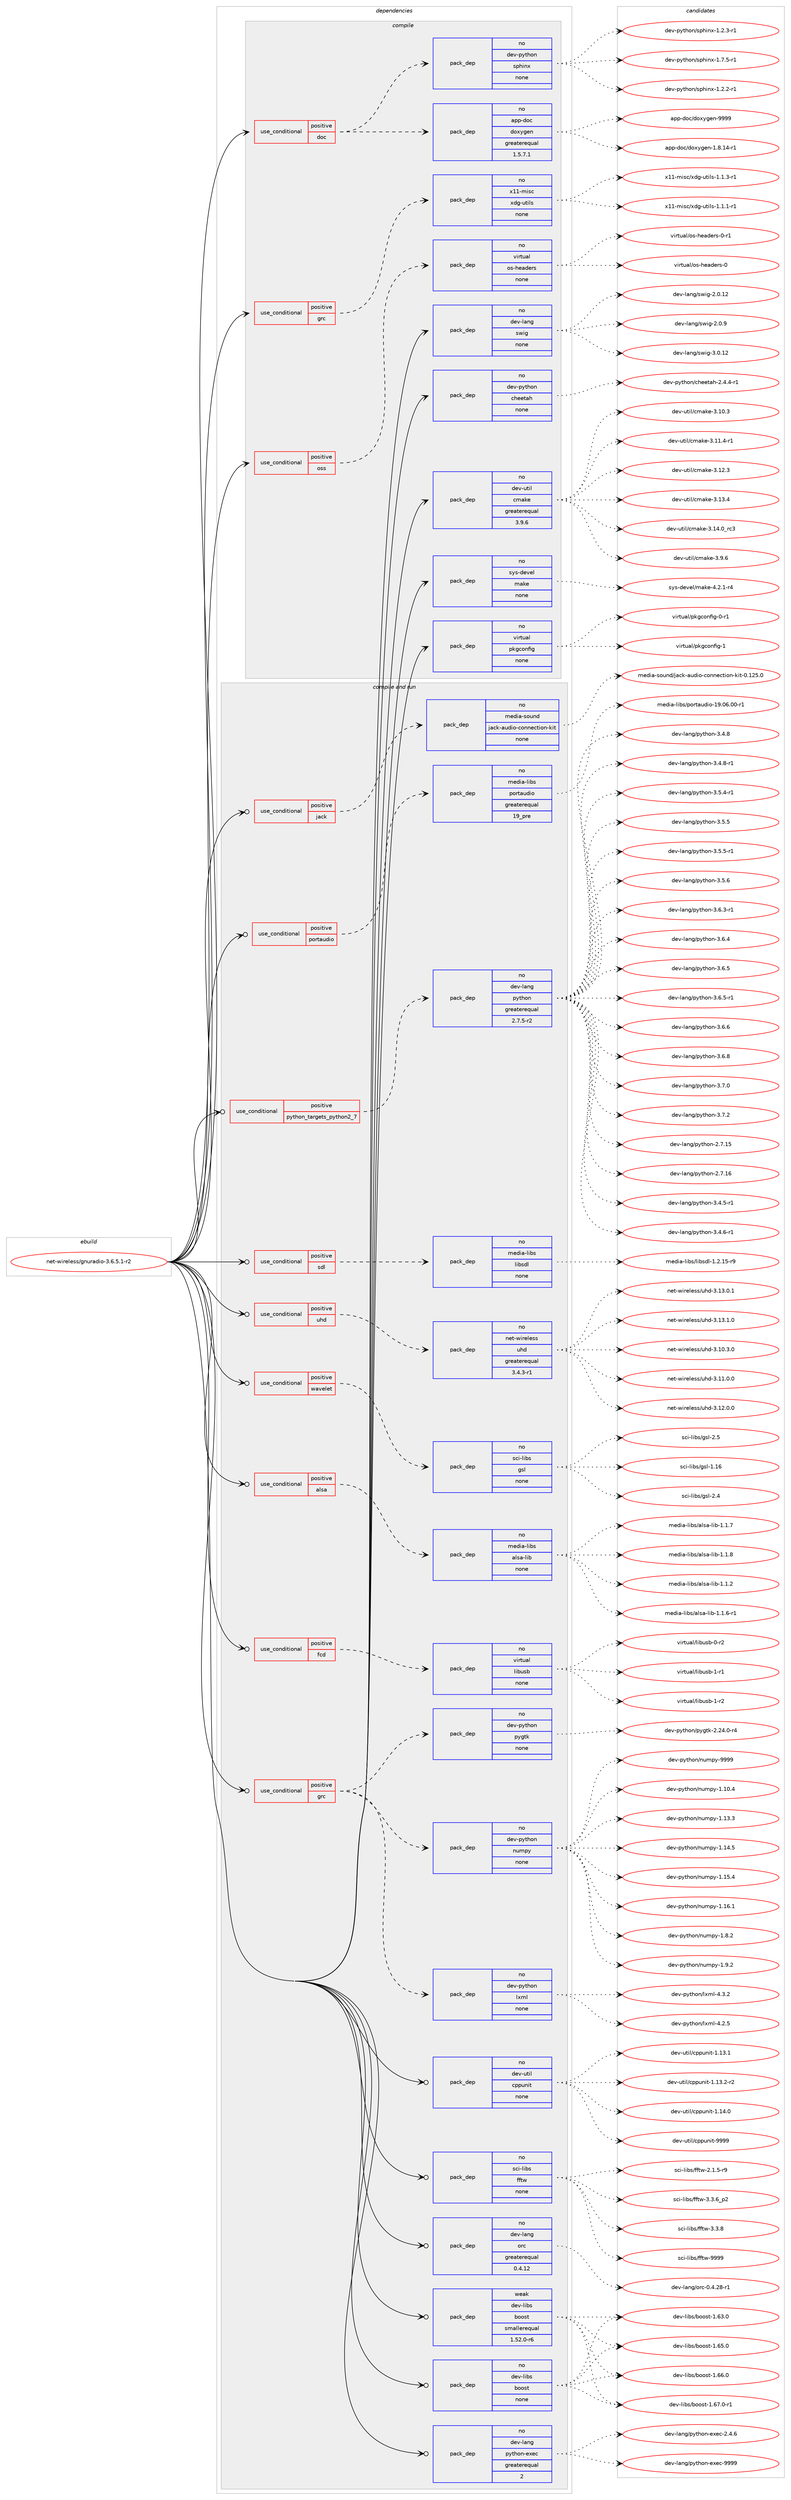 digraph prolog {

# *************
# Graph options
# *************

newrank=true;
concentrate=true;
compound=true;
graph [rankdir=LR,fontname=Helvetica,fontsize=10,ranksep=1.5];#, ranksep=2.5, nodesep=0.2];
edge  [arrowhead=vee];
node  [fontname=Helvetica,fontsize=10];

# **********
# The ebuild
# **********

subgraph cluster_leftcol {
color=gray;
rank=same;
label=<<i>ebuild</i>>;
id [label="net-wireless/gnuradio-3.6.5.1-r2", color=red, width=4, href="../net-wireless/gnuradio-3.6.5.1-r2.svg"];
}

# ****************
# The dependencies
# ****************

subgraph cluster_midcol {
color=gray;
label=<<i>dependencies</i>>;
subgraph cluster_compile {
fillcolor="#eeeeee";
style=filled;
label=<<i>compile</i>>;
subgraph cond451196 {
dependency1680048 [label=<<TABLE BORDER="0" CELLBORDER="1" CELLSPACING="0" CELLPADDING="4"><TR><TD ROWSPAN="3" CELLPADDING="10">use_conditional</TD></TR><TR><TD>positive</TD></TR><TR><TD>doc</TD></TR></TABLE>>, shape=none, color=red];
subgraph pack1201348 {
dependency1680049 [label=<<TABLE BORDER="0" CELLBORDER="1" CELLSPACING="0" CELLPADDING="4" WIDTH="220"><TR><TD ROWSPAN="6" CELLPADDING="30">pack_dep</TD></TR><TR><TD WIDTH="110">no</TD></TR><TR><TD>app-doc</TD></TR><TR><TD>doxygen</TD></TR><TR><TD>greaterequal</TD></TR><TR><TD>1.5.7.1</TD></TR></TABLE>>, shape=none, color=blue];
}
dependency1680048:e -> dependency1680049:w [weight=20,style="dashed",arrowhead="vee"];
subgraph pack1201349 {
dependency1680050 [label=<<TABLE BORDER="0" CELLBORDER="1" CELLSPACING="0" CELLPADDING="4" WIDTH="220"><TR><TD ROWSPAN="6" CELLPADDING="30">pack_dep</TD></TR><TR><TD WIDTH="110">no</TD></TR><TR><TD>dev-python</TD></TR><TR><TD>sphinx</TD></TR><TR><TD>none</TD></TR><TR><TD></TD></TR></TABLE>>, shape=none, color=blue];
}
dependency1680048:e -> dependency1680050:w [weight=20,style="dashed",arrowhead="vee"];
}
id:e -> dependency1680048:w [weight=20,style="solid",arrowhead="vee"];
subgraph cond451197 {
dependency1680051 [label=<<TABLE BORDER="0" CELLBORDER="1" CELLSPACING="0" CELLPADDING="4"><TR><TD ROWSPAN="3" CELLPADDING="10">use_conditional</TD></TR><TR><TD>positive</TD></TR><TR><TD>grc</TD></TR></TABLE>>, shape=none, color=red];
subgraph pack1201350 {
dependency1680052 [label=<<TABLE BORDER="0" CELLBORDER="1" CELLSPACING="0" CELLPADDING="4" WIDTH="220"><TR><TD ROWSPAN="6" CELLPADDING="30">pack_dep</TD></TR><TR><TD WIDTH="110">no</TD></TR><TR><TD>x11-misc</TD></TR><TR><TD>xdg-utils</TD></TR><TR><TD>none</TD></TR><TR><TD></TD></TR></TABLE>>, shape=none, color=blue];
}
dependency1680051:e -> dependency1680052:w [weight=20,style="dashed",arrowhead="vee"];
}
id:e -> dependency1680051:w [weight=20,style="solid",arrowhead="vee"];
subgraph cond451198 {
dependency1680053 [label=<<TABLE BORDER="0" CELLBORDER="1" CELLSPACING="0" CELLPADDING="4"><TR><TD ROWSPAN="3" CELLPADDING="10">use_conditional</TD></TR><TR><TD>positive</TD></TR><TR><TD>oss</TD></TR></TABLE>>, shape=none, color=red];
subgraph pack1201351 {
dependency1680054 [label=<<TABLE BORDER="0" CELLBORDER="1" CELLSPACING="0" CELLPADDING="4" WIDTH="220"><TR><TD ROWSPAN="6" CELLPADDING="30">pack_dep</TD></TR><TR><TD WIDTH="110">no</TD></TR><TR><TD>virtual</TD></TR><TR><TD>os-headers</TD></TR><TR><TD>none</TD></TR><TR><TD></TD></TR></TABLE>>, shape=none, color=blue];
}
dependency1680053:e -> dependency1680054:w [weight=20,style="dashed",arrowhead="vee"];
}
id:e -> dependency1680053:w [weight=20,style="solid",arrowhead="vee"];
subgraph pack1201352 {
dependency1680055 [label=<<TABLE BORDER="0" CELLBORDER="1" CELLSPACING="0" CELLPADDING="4" WIDTH="220"><TR><TD ROWSPAN="6" CELLPADDING="30">pack_dep</TD></TR><TR><TD WIDTH="110">no</TD></TR><TR><TD>dev-lang</TD></TR><TR><TD>swig</TD></TR><TR><TD>none</TD></TR><TR><TD></TD></TR></TABLE>>, shape=none, color=blue];
}
id:e -> dependency1680055:w [weight=20,style="solid",arrowhead="vee"];
subgraph pack1201353 {
dependency1680056 [label=<<TABLE BORDER="0" CELLBORDER="1" CELLSPACING="0" CELLPADDING="4" WIDTH="220"><TR><TD ROWSPAN="6" CELLPADDING="30">pack_dep</TD></TR><TR><TD WIDTH="110">no</TD></TR><TR><TD>dev-python</TD></TR><TR><TD>cheetah</TD></TR><TR><TD>none</TD></TR><TR><TD></TD></TR></TABLE>>, shape=none, color=blue];
}
id:e -> dependency1680056:w [weight=20,style="solid",arrowhead="vee"];
subgraph pack1201354 {
dependency1680057 [label=<<TABLE BORDER="0" CELLBORDER="1" CELLSPACING="0" CELLPADDING="4" WIDTH="220"><TR><TD ROWSPAN="6" CELLPADDING="30">pack_dep</TD></TR><TR><TD WIDTH="110">no</TD></TR><TR><TD>dev-util</TD></TR><TR><TD>cmake</TD></TR><TR><TD>greaterequal</TD></TR><TR><TD>3.9.6</TD></TR></TABLE>>, shape=none, color=blue];
}
id:e -> dependency1680057:w [weight=20,style="solid",arrowhead="vee"];
subgraph pack1201355 {
dependency1680058 [label=<<TABLE BORDER="0" CELLBORDER="1" CELLSPACING="0" CELLPADDING="4" WIDTH="220"><TR><TD ROWSPAN="6" CELLPADDING="30">pack_dep</TD></TR><TR><TD WIDTH="110">no</TD></TR><TR><TD>sys-devel</TD></TR><TR><TD>make</TD></TR><TR><TD>none</TD></TR><TR><TD></TD></TR></TABLE>>, shape=none, color=blue];
}
id:e -> dependency1680058:w [weight=20,style="solid",arrowhead="vee"];
subgraph pack1201356 {
dependency1680059 [label=<<TABLE BORDER="0" CELLBORDER="1" CELLSPACING="0" CELLPADDING="4" WIDTH="220"><TR><TD ROWSPAN="6" CELLPADDING="30">pack_dep</TD></TR><TR><TD WIDTH="110">no</TD></TR><TR><TD>virtual</TD></TR><TR><TD>pkgconfig</TD></TR><TR><TD>none</TD></TR><TR><TD></TD></TR></TABLE>>, shape=none, color=blue];
}
id:e -> dependency1680059:w [weight=20,style="solid",arrowhead="vee"];
}
subgraph cluster_compileandrun {
fillcolor="#eeeeee";
style=filled;
label=<<i>compile and run</i>>;
subgraph cond451199 {
dependency1680060 [label=<<TABLE BORDER="0" CELLBORDER="1" CELLSPACING="0" CELLPADDING="4"><TR><TD ROWSPAN="3" CELLPADDING="10">use_conditional</TD></TR><TR><TD>positive</TD></TR><TR><TD>alsa</TD></TR></TABLE>>, shape=none, color=red];
subgraph pack1201357 {
dependency1680061 [label=<<TABLE BORDER="0" CELLBORDER="1" CELLSPACING="0" CELLPADDING="4" WIDTH="220"><TR><TD ROWSPAN="6" CELLPADDING="30">pack_dep</TD></TR><TR><TD WIDTH="110">no</TD></TR><TR><TD>media-libs</TD></TR><TR><TD>alsa-lib</TD></TR><TR><TD>none</TD></TR><TR><TD></TD></TR></TABLE>>, shape=none, color=blue];
}
dependency1680060:e -> dependency1680061:w [weight=20,style="dashed",arrowhead="vee"];
}
id:e -> dependency1680060:w [weight=20,style="solid",arrowhead="odotvee"];
subgraph cond451200 {
dependency1680062 [label=<<TABLE BORDER="0" CELLBORDER="1" CELLSPACING="0" CELLPADDING="4"><TR><TD ROWSPAN="3" CELLPADDING="10">use_conditional</TD></TR><TR><TD>positive</TD></TR><TR><TD>fcd</TD></TR></TABLE>>, shape=none, color=red];
subgraph pack1201358 {
dependency1680063 [label=<<TABLE BORDER="0" CELLBORDER="1" CELLSPACING="0" CELLPADDING="4" WIDTH="220"><TR><TD ROWSPAN="6" CELLPADDING="30">pack_dep</TD></TR><TR><TD WIDTH="110">no</TD></TR><TR><TD>virtual</TD></TR><TR><TD>libusb</TD></TR><TR><TD>none</TD></TR><TR><TD></TD></TR></TABLE>>, shape=none, color=blue];
}
dependency1680062:e -> dependency1680063:w [weight=20,style="dashed",arrowhead="vee"];
}
id:e -> dependency1680062:w [weight=20,style="solid",arrowhead="odotvee"];
subgraph cond451201 {
dependency1680064 [label=<<TABLE BORDER="0" CELLBORDER="1" CELLSPACING="0" CELLPADDING="4"><TR><TD ROWSPAN="3" CELLPADDING="10">use_conditional</TD></TR><TR><TD>positive</TD></TR><TR><TD>grc</TD></TR></TABLE>>, shape=none, color=red];
subgraph pack1201359 {
dependency1680065 [label=<<TABLE BORDER="0" CELLBORDER="1" CELLSPACING="0" CELLPADDING="4" WIDTH="220"><TR><TD ROWSPAN="6" CELLPADDING="30">pack_dep</TD></TR><TR><TD WIDTH="110">no</TD></TR><TR><TD>dev-python</TD></TR><TR><TD>lxml</TD></TR><TR><TD>none</TD></TR><TR><TD></TD></TR></TABLE>>, shape=none, color=blue];
}
dependency1680064:e -> dependency1680065:w [weight=20,style="dashed",arrowhead="vee"];
subgraph pack1201360 {
dependency1680066 [label=<<TABLE BORDER="0" CELLBORDER="1" CELLSPACING="0" CELLPADDING="4" WIDTH="220"><TR><TD ROWSPAN="6" CELLPADDING="30">pack_dep</TD></TR><TR><TD WIDTH="110">no</TD></TR><TR><TD>dev-python</TD></TR><TR><TD>numpy</TD></TR><TR><TD>none</TD></TR><TR><TD></TD></TR></TABLE>>, shape=none, color=blue];
}
dependency1680064:e -> dependency1680066:w [weight=20,style="dashed",arrowhead="vee"];
subgraph pack1201361 {
dependency1680067 [label=<<TABLE BORDER="0" CELLBORDER="1" CELLSPACING="0" CELLPADDING="4" WIDTH="220"><TR><TD ROWSPAN="6" CELLPADDING="30">pack_dep</TD></TR><TR><TD WIDTH="110">no</TD></TR><TR><TD>dev-python</TD></TR><TR><TD>pygtk</TD></TR><TR><TD>none</TD></TR><TR><TD></TD></TR></TABLE>>, shape=none, color=blue];
}
dependency1680064:e -> dependency1680067:w [weight=20,style="dashed",arrowhead="vee"];
}
id:e -> dependency1680064:w [weight=20,style="solid",arrowhead="odotvee"];
subgraph cond451202 {
dependency1680068 [label=<<TABLE BORDER="0" CELLBORDER="1" CELLSPACING="0" CELLPADDING="4"><TR><TD ROWSPAN="3" CELLPADDING="10">use_conditional</TD></TR><TR><TD>positive</TD></TR><TR><TD>jack</TD></TR></TABLE>>, shape=none, color=red];
subgraph pack1201362 {
dependency1680069 [label=<<TABLE BORDER="0" CELLBORDER="1" CELLSPACING="0" CELLPADDING="4" WIDTH="220"><TR><TD ROWSPAN="6" CELLPADDING="30">pack_dep</TD></TR><TR><TD WIDTH="110">no</TD></TR><TR><TD>media-sound</TD></TR><TR><TD>jack-audio-connection-kit</TD></TR><TR><TD>none</TD></TR><TR><TD></TD></TR></TABLE>>, shape=none, color=blue];
}
dependency1680068:e -> dependency1680069:w [weight=20,style="dashed",arrowhead="vee"];
}
id:e -> dependency1680068:w [weight=20,style="solid",arrowhead="odotvee"];
subgraph cond451203 {
dependency1680070 [label=<<TABLE BORDER="0" CELLBORDER="1" CELLSPACING="0" CELLPADDING="4"><TR><TD ROWSPAN="3" CELLPADDING="10">use_conditional</TD></TR><TR><TD>positive</TD></TR><TR><TD>portaudio</TD></TR></TABLE>>, shape=none, color=red];
subgraph pack1201363 {
dependency1680071 [label=<<TABLE BORDER="0" CELLBORDER="1" CELLSPACING="0" CELLPADDING="4" WIDTH="220"><TR><TD ROWSPAN="6" CELLPADDING="30">pack_dep</TD></TR><TR><TD WIDTH="110">no</TD></TR><TR><TD>media-libs</TD></TR><TR><TD>portaudio</TD></TR><TR><TD>greaterequal</TD></TR><TR><TD>19_pre</TD></TR></TABLE>>, shape=none, color=blue];
}
dependency1680070:e -> dependency1680071:w [weight=20,style="dashed",arrowhead="vee"];
}
id:e -> dependency1680070:w [weight=20,style="solid",arrowhead="odotvee"];
subgraph cond451204 {
dependency1680072 [label=<<TABLE BORDER="0" CELLBORDER="1" CELLSPACING="0" CELLPADDING="4"><TR><TD ROWSPAN="3" CELLPADDING="10">use_conditional</TD></TR><TR><TD>positive</TD></TR><TR><TD>python_targets_python2_7</TD></TR></TABLE>>, shape=none, color=red];
subgraph pack1201364 {
dependency1680073 [label=<<TABLE BORDER="0" CELLBORDER="1" CELLSPACING="0" CELLPADDING="4" WIDTH="220"><TR><TD ROWSPAN="6" CELLPADDING="30">pack_dep</TD></TR><TR><TD WIDTH="110">no</TD></TR><TR><TD>dev-lang</TD></TR><TR><TD>python</TD></TR><TR><TD>greaterequal</TD></TR><TR><TD>2.7.5-r2</TD></TR></TABLE>>, shape=none, color=blue];
}
dependency1680072:e -> dependency1680073:w [weight=20,style="dashed",arrowhead="vee"];
}
id:e -> dependency1680072:w [weight=20,style="solid",arrowhead="odotvee"];
subgraph cond451205 {
dependency1680074 [label=<<TABLE BORDER="0" CELLBORDER="1" CELLSPACING="0" CELLPADDING="4"><TR><TD ROWSPAN="3" CELLPADDING="10">use_conditional</TD></TR><TR><TD>positive</TD></TR><TR><TD>sdl</TD></TR></TABLE>>, shape=none, color=red];
subgraph pack1201365 {
dependency1680075 [label=<<TABLE BORDER="0" CELLBORDER="1" CELLSPACING="0" CELLPADDING="4" WIDTH="220"><TR><TD ROWSPAN="6" CELLPADDING="30">pack_dep</TD></TR><TR><TD WIDTH="110">no</TD></TR><TR><TD>media-libs</TD></TR><TR><TD>libsdl</TD></TR><TR><TD>none</TD></TR><TR><TD></TD></TR></TABLE>>, shape=none, color=blue];
}
dependency1680074:e -> dependency1680075:w [weight=20,style="dashed",arrowhead="vee"];
}
id:e -> dependency1680074:w [weight=20,style="solid",arrowhead="odotvee"];
subgraph cond451206 {
dependency1680076 [label=<<TABLE BORDER="0" CELLBORDER="1" CELLSPACING="0" CELLPADDING="4"><TR><TD ROWSPAN="3" CELLPADDING="10">use_conditional</TD></TR><TR><TD>positive</TD></TR><TR><TD>uhd</TD></TR></TABLE>>, shape=none, color=red];
subgraph pack1201366 {
dependency1680077 [label=<<TABLE BORDER="0" CELLBORDER="1" CELLSPACING="0" CELLPADDING="4" WIDTH="220"><TR><TD ROWSPAN="6" CELLPADDING="30">pack_dep</TD></TR><TR><TD WIDTH="110">no</TD></TR><TR><TD>net-wireless</TD></TR><TR><TD>uhd</TD></TR><TR><TD>greaterequal</TD></TR><TR><TD>3.4.3-r1</TD></TR></TABLE>>, shape=none, color=blue];
}
dependency1680076:e -> dependency1680077:w [weight=20,style="dashed",arrowhead="vee"];
}
id:e -> dependency1680076:w [weight=20,style="solid",arrowhead="odotvee"];
subgraph cond451207 {
dependency1680078 [label=<<TABLE BORDER="0" CELLBORDER="1" CELLSPACING="0" CELLPADDING="4"><TR><TD ROWSPAN="3" CELLPADDING="10">use_conditional</TD></TR><TR><TD>positive</TD></TR><TR><TD>wavelet</TD></TR></TABLE>>, shape=none, color=red];
subgraph pack1201367 {
dependency1680079 [label=<<TABLE BORDER="0" CELLBORDER="1" CELLSPACING="0" CELLPADDING="4" WIDTH="220"><TR><TD ROWSPAN="6" CELLPADDING="30">pack_dep</TD></TR><TR><TD WIDTH="110">no</TD></TR><TR><TD>sci-libs</TD></TR><TR><TD>gsl</TD></TR><TR><TD>none</TD></TR><TR><TD></TD></TR></TABLE>>, shape=none, color=blue];
}
dependency1680078:e -> dependency1680079:w [weight=20,style="dashed",arrowhead="vee"];
}
id:e -> dependency1680078:w [weight=20,style="solid",arrowhead="odotvee"];
subgraph pack1201368 {
dependency1680080 [label=<<TABLE BORDER="0" CELLBORDER="1" CELLSPACING="0" CELLPADDING="4" WIDTH="220"><TR><TD ROWSPAN="6" CELLPADDING="30">pack_dep</TD></TR><TR><TD WIDTH="110">no</TD></TR><TR><TD>dev-lang</TD></TR><TR><TD>orc</TD></TR><TR><TD>greaterequal</TD></TR><TR><TD>0.4.12</TD></TR></TABLE>>, shape=none, color=blue];
}
id:e -> dependency1680080:w [weight=20,style="solid",arrowhead="odotvee"];
subgraph pack1201369 {
dependency1680081 [label=<<TABLE BORDER="0" CELLBORDER="1" CELLSPACING="0" CELLPADDING="4" WIDTH="220"><TR><TD ROWSPAN="6" CELLPADDING="30">pack_dep</TD></TR><TR><TD WIDTH="110">no</TD></TR><TR><TD>dev-lang</TD></TR><TR><TD>python-exec</TD></TR><TR><TD>greaterequal</TD></TR><TR><TD>2</TD></TR></TABLE>>, shape=none, color=blue];
}
id:e -> dependency1680081:w [weight=20,style="solid",arrowhead="odotvee"];
subgraph pack1201370 {
dependency1680082 [label=<<TABLE BORDER="0" CELLBORDER="1" CELLSPACING="0" CELLPADDING="4" WIDTH="220"><TR><TD ROWSPAN="6" CELLPADDING="30">pack_dep</TD></TR><TR><TD WIDTH="110">no</TD></TR><TR><TD>dev-libs</TD></TR><TR><TD>boost</TD></TR><TR><TD>none</TD></TR><TR><TD></TD></TR></TABLE>>, shape=none, color=blue];
}
id:e -> dependency1680082:w [weight=20,style="solid",arrowhead="odotvee"];
subgraph pack1201371 {
dependency1680083 [label=<<TABLE BORDER="0" CELLBORDER="1" CELLSPACING="0" CELLPADDING="4" WIDTH="220"><TR><TD ROWSPAN="6" CELLPADDING="30">pack_dep</TD></TR><TR><TD WIDTH="110">no</TD></TR><TR><TD>dev-util</TD></TR><TR><TD>cppunit</TD></TR><TR><TD>none</TD></TR><TR><TD></TD></TR></TABLE>>, shape=none, color=blue];
}
id:e -> dependency1680083:w [weight=20,style="solid",arrowhead="odotvee"];
subgraph pack1201372 {
dependency1680084 [label=<<TABLE BORDER="0" CELLBORDER="1" CELLSPACING="0" CELLPADDING="4" WIDTH="220"><TR><TD ROWSPAN="6" CELLPADDING="30">pack_dep</TD></TR><TR><TD WIDTH="110">no</TD></TR><TR><TD>sci-libs</TD></TR><TR><TD>fftw</TD></TR><TR><TD>none</TD></TR><TR><TD></TD></TR></TABLE>>, shape=none, color=blue];
}
id:e -> dependency1680084:w [weight=20,style="solid",arrowhead="odotvee"];
subgraph pack1201373 {
dependency1680085 [label=<<TABLE BORDER="0" CELLBORDER="1" CELLSPACING="0" CELLPADDING="4" WIDTH="220"><TR><TD ROWSPAN="6" CELLPADDING="30">pack_dep</TD></TR><TR><TD WIDTH="110">weak</TD></TR><TR><TD>dev-libs</TD></TR><TR><TD>boost</TD></TR><TR><TD>smallerequal</TD></TR><TR><TD>1.52.0-r6</TD></TR></TABLE>>, shape=none, color=blue];
}
id:e -> dependency1680085:w [weight=20,style="solid",arrowhead="odotvee"];
}
subgraph cluster_run {
fillcolor="#eeeeee";
style=filled;
label=<<i>run</i>>;
}
}

# **************
# The candidates
# **************

subgraph cluster_choices {
rank=same;
color=gray;
label=<<i>candidates</i>>;

subgraph choice1201348 {
color=black;
nodesep=1;
choice97112112451001119947100111120121103101110454946564649524511449 [label="app-doc/doxygen-1.8.14-r1", color=red, width=4,href="../app-doc/doxygen-1.8.14-r1.svg"];
choice971121124510011199471001111201211031011104557575757 [label="app-doc/doxygen-9999", color=red, width=4,href="../app-doc/doxygen-9999.svg"];
dependency1680049:e -> choice97112112451001119947100111120121103101110454946564649524511449:w [style=dotted,weight="100"];
dependency1680049:e -> choice971121124510011199471001111201211031011104557575757:w [style=dotted,weight="100"];
}
subgraph choice1201349 {
color=black;
nodesep=1;
choice10010111845112121116104111110471151121041051101204549465046504511449 [label="dev-python/sphinx-1.2.2-r1", color=red, width=4,href="../dev-python/sphinx-1.2.2-r1.svg"];
choice10010111845112121116104111110471151121041051101204549465046514511449 [label="dev-python/sphinx-1.2.3-r1", color=red, width=4,href="../dev-python/sphinx-1.2.3-r1.svg"];
choice10010111845112121116104111110471151121041051101204549465546534511449 [label="dev-python/sphinx-1.7.5-r1", color=red, width=4,href="../dev-python/sphinx-1.7.5-r1.svg"];
dependency1680050:e -> choice10010111845112121116104111110471151121041051101204549465046504511449:w [style=dotted,weight="100"];
dependency1680050:e -> choice10010111845112121116104111110471151121041051101204549465046514511449:w [style=dotted,weight="100"];
dependency1680050:e -> choice10010111845112121116104111110471151121041051101204549465546534511449:w [style=dotted,weight="100"];
}
subgraph choice1201350 {
color=black;
nodesep=1;
choice1204949451091051159947120100103451171161051081154549464946494511449 [label="x11-misc/xdg-utils-1.1.1-r1", color=red, width=4,href="../x11-misc/xdg-utils-1.1.1-r1.svg"];
choice1204949451091051159947120100103451171161051081154549464946514511449 [label="x11-misc/xdg-utils-1.1.3-r1", color=red, width=4,href="../x11-misc/xdg-utils-1.1.3-r1.svg"];
dependency1680052:e -> choice1204949451091051159947120100103451171161051081154549464946494511449:w [style=dotted,weight="100"];
dependency1680052:e -> choice1204949451091051159947120100103451171161051081154549464946514511449:w [style=dotted,weight="100"];
}
subgraph choice1201351 {
color=black;
nodesep=1;
choice118105114116117971084711111545104101971001011141154548 [label="virtual/os-headers-0", color=red, width=4,href="../virtual/os-headers-0.svg"];
choice1181051141161179710847111115451041019710010111411545484511449 [label="virtual/os-headers-0-r1", color=red, width=4,href="../virtual/os-headers-0-r1.svg"];
dependency1680054:e -> choice118105114116117971084711111545104101971001011141154548:w [style=dotted,weight="100"];
dependency1680054:e -> choice1181051141161179710847111115451041019710010111411545484511449:w [style=dotted,weight="100"];
}
subgraph choice1201352 {
color=black;
nodesep=1;
choice10010111845108971101034711511910510345504648464950 [label="dev-lang/swig-2.0.12", color=red, width=4,href="../dev-lang/swig-2.0.12.svg"];
choice100101118451089711010347115119105103455046484657 [label="dev-lang/swig-2.0.9", color=red, width=4,href="../dev-lang/swig-2.0.9.svg"];
choice10010111845108971101034711511910510345514648464950 [label="dev-lang/swig-3.0.12", color=red, width=4,href="../dev-lang/swig-3.0.12.svg"];
dependency1680055:e -> choice10010111845108971101034711511910510345504648464950:w [style=dotted,weight="100"];
dependency1680055:e -> choice100101118451089711010347115119105103455046484657:w [style=dotted,weight="100"];
dependency1680055:e -> choice10010111845108971101034711511910510345514648464950:w [style=dotted,weight="100"];
}
subgraph choice1201353 {
color=black;
nodesep=1;
choice100101118451121211161041111104799104101101116971044550465246524511449 [label="dev-python/cheetah-2.4.4-r1", color=red, width=4,href="../dev-python/cheetah-2.4.4-r1.svg"];
dependency1680056:e -> choice100101118451121211161041111104799104101101116971044550465246524511449:w [style=dotted,weight="100"];
}
subgraph choice1201354 {
color=black;
nodesep=1;
choice1001011184511711610510847991099710710145514649484651 [label="dev-util/cmake-3.10.3", color=red, width=4,href="../dev-util/cmake-3.10.3.svg"];
choice10010111845117116105108479910997107101455146494946524511449 [label="dev-util/cmake-3.11.4-r1", color=red, width=4,href="../dev-util/cmake-3.11.4-r1.svg"];
choice1001011184511711610510847991099710710145514649504651 [label="dev-util/cmake-3.12.3", color=red, width=4,href="../dev-util/cmake-3.12.3.svg"];
choice1001011184511711610510847991099710710145514649514652 [label="dev-util/cmake-3.13.4", color=red, width=4,href="../dev-util/cmake-3.13.4.svg"];
choice1001011184511711610510847991099710710145514649524648951149951 [label="dev-util/cmake-3.14.0_rc3", color=red, width=4,href="../dev-util/cmake-3.14.0_rc3.svg"];
choice10010111845117116105108479910997107101455146574654 [label="dev-util/cmake-3.9.6", color=red, width=4,href="../dev-util/cmake-3.9.6.svg"];
dependency1680057:e -> choice1001011184511711610510847991099710710145514649484651:w [style=dotted,weight="100"];
dependency1680057:e -> choice10010111845117116105108479910997107101455146494946524511449:w [style=dotted,weight="100"];
dependency1680057:e -> choice1001011184511711610510847991099710710145514649504651:w [style=dotted,weight="100"];
dependency1680057:e -> choice1001011184511711610510847991099710710145514649514652:w [style=dotted,weight="100"];
dependency1680057:e -> choice1001011184511711610510847991099710710145514649524648951149951:w [style=dotted,weight="100"];
dependency1680057:e -> choice10010111845117116105108479910997107101455146574654:w [style=dotted,weight="100"];
}
subgraph choice1201355 {
color=black;
nodesep=1;
choice1151211154510010111810110847109971071014552465046494511452 [label="sys-devel/make-4.2.1-r4", color=red, width=4,href="../sys-devel/make-4.2.1-r4.svg"];
dependency1680058:e -> choice1151211154510010111810110847109971071014552465046494511452:w [style=dotted,weight="100"];
}
subgraph choice1201356 {
color=black;
nodesep=1;
choice11810511411611797108471121071039911111010210510345484511449 [label="virtual/pkgconfig-0-r1", color=red, width=4,href="../virtual/pkgconfig-0-r1.svg"];
choice1181051141161179710847112107103991111101021051034549 [label="virtual/pkgconfig-1", color=red, width=4,href="../virtual/pkgconfig-1.svg"];
dependency1680059:e -> choice11810511411611797108471121071039911111010210510345484511449:w [style=dotted,weight="100"];
dependency1680059:e -> choice1181051141161179710847112107103991111101021051034549:w [style=dotted,weight="100"];
}
subgraph choice1201357 {
color=black;
nodesep=1;
choice1091011001059745108105981154797108115974510810598454946494650 [label="media-libs/alsa-lib-1.1.2", color=red, width=4,href="../media-libs/alsa-lib-1.1.2.svg"];
choice10910110010597451081059811547971081159745108105984549464946544511449 [label="media-libs/alsa-lib-1.1.6-r1", color=red, width=4,href="../media-libs/alsa-lib-1.1.6-r1.svg"];
choice1091011001059745108105981154797108115974510810598454946494655 [label="media-libs/alsa-lib-1.1.7", color=red, width=4,href="../media-libs/alsa-lib-1.1.7.svg"];
choice1091011001059745108105981154797108115974510810598454946494656 [label="media-libs/alsa-lib-1.1.8", color=red, width=4,href="../media-libs/alsa-lib-1.1.8.svg"];
dependency1680061:e -> choice1091011001059745108105981154797108115974510810598454946494650:w [style=dotted,weight="100"];
dependency1680061:e -> choice10910110010597451081059811547971081159745108105984549464946544511449:w [style=dotted,weight="100"];
dependency1680061:e -> choice1091011001059745108105981154797108115974510810598454946494655:w [style=dotted,weight="100"];
dependency1680061:e -> choice1091011001059745108105981154797108115974510810598454946494656:w [style=dotted,weight="100"];
}
subgraph choice1201358 {
color=black;
nodesep=1;
choice1181051141161179710847108105981171159845484511450 [label="virtual/libusb-0-r2", color=red, width=4,href="../virtual/libusb-0-r2.svg"];
choice1181051141161179710847108105981171159845494511449 [label="virtual/libusb-1-r1", color=red, width=4,href="../virtual/libusb-1-r1.svg"];
choice1181051141161179710847108105981171159845494511450 [label="virtual/libusb-1-r2", color=red, width=4,href="../virtual/libusb-1-r2.svg"];
dependency1680063:e -> choice1181051141161179710847108105981171159845484511450:w [style=dotted,weight="100"];
dependency1680063:e -> choice1181051141161179710847108105981171159845494511449:w [style=dotted,weight="100"];
dependency1680063:e -> choice1181051141161179710847108105981171159845494511450:w [style=dotted,weight="100"];
}
subgraph choice1201359 {
color=black;
nodesep=1;
choice1001011184511212111610411111047108120109108455246504653 [label="dev-python/lxml-4.2.5", color=red, width=4,href="../dev-python/lxml-4.2.5.svg"];
choice1001011184511212111610411111047108120109108455246514650 [label="dev-python/lxml-4.3.2", color=red, width=4,href="../dev-python/lxml-4.3.2.svg"];
dependency1680065:e -> choice1001011184511212111610411111047108120109108455246504653:w [style=dotted,weight="100"];
dependency1680065:e -> choice1001011184511212111610411111047108120109108455246514650:w [style=dotted,weight="100"];
}
subgraph choice1201360 {
color=black;
nodesep=1;
choice100101118451121211161041111104711011710911212145494649484652 [label="dev-python/numpy-1.10.4", color=red, width=4,href="../dev-python/numpy-1.10.4.svg"];
choice100101118451121211161041111104711011710911212145494649514651 [label="dev-python/numpy-1.13.3", color=red, width=4,href="../dev-python/numpy-1.13.3.svg"];
choice100101118451121211161041111104711011710911212145494649524653 [label="dev-python/numpy-1.14.5", color=red, width=4,href="../dev-python/numpy-1.14.5.svg"];
choice100101118451121211161041111104711011710911212145494649534652 [label="dev-python/numpy-1.15.4", color=red, width=4,href="../dev-python/numpy-1.15.4.svg"];
choice100101118451121211161041111104711011710911212145494649544649 [label="dev-python/numpy-1.16.1", color=red, width=4,href="../dev-python/numpy-1.16.1.svg"];
choice1001011184511212111610411111047110117109112121454946564650 [label="dev-python/numpy-1.8.2", color=red, width=4,href="../dev-python/numpy-1.8.2.svg"];
choice1001011184511212111610411111047110117109112121454946574650 [label="dev-python/numpy-1.9.2", color=red, width=4,href="../dev-python/numpy-1.9.2.svg"];
choice10010111845112121116104111110471101171091121214557575757 [label="dev-python/numpy-9999", color=red, width=4,href="../dev-python/numpy-9999.svg"];
dependency1680066:e -> choice100101118451121211161041111104711011710911212145494649484652:w [style=dotted,weight="100"];
dependency1680066:e -> choice100101118451121211161041111104711011710911212145494649514651:w [style=dotted,weight="100"];
dependency1680066:e -> choice100101118451121211161041111104711011710911212145494649524653:w [style=dotted,weight="100"];
dependency1680066:e -> choice100101118451121211161041111104711011710911212145494649534652:w [style=dotted,weight="100"];
dependency1680066:e -> choice100101118451121211161041111104711011710911212145494649544649:w [style=dotted,weight="100"];
dependency1680066:e -> choice1001011184511212111610411111047110117109112121454946564650:w [style=dotted,weight="100"];
dependency1680066:e -> choice1001011184511212111610411111047110117109112121454946574650:w [style=dotted,weight="100"];
dependency1680066:e -> choice10010111845112121116104111110471101171091121214557575757:w [style=dotted,weight="100"];
}
subgraph choice1201361 {
color=black;
nodesep=1;
choice1001011184511212111610411111047112121103116107455046505246484511452 [label="dev-python/pygtk-2.24.0-r4", color=red, width=4,href="../dev-python/pygtk-2.24.0-r4.svg"];
dependency1680067:e -> choice1001011184511212111610411111047112121103116107455046505246484511452:w [style=dotted,weight="100"];
}
subgraph choice1201362 {
color=black;
nodesep=1;
choice10910110010597451151111171101004710697991074597117100105111459911111011010199116105111110451071051164548464950534648 [label="media-sound/jack-audio-connection-kit-0.125.0", color=red, width=4,href="../media-sound/jack-audio-connection-kit-0.125.0.svg"];
dependency1680069:e -> choice10910110010597451151111171101004710697991074597117100105111459911111011010199116105111110451071051164548464950534648:w [style=dotted,weight="100"];
}
subgraph choice1201363 {
color=black;
nodesep=1;
choice10910110010597451081059811547112111114116971171001051114549574648544648484511449 [label="media-libs/portaudio-19.06.00-r1", color=red, width=4,href="../media-libs/portaudio-19.06.00-r1.svg"];
dependency1680071:e -> choice10910110010597451081059811547112111114116971171001051114549574648544648484511449:w [style=dotted,weight="100"];
}
subgraph choice1201364 {
color=black;
nodesep=1;
choice10010111845108971101034711212111610411111045504655464953 [label="dev-lang/python-2.7.15", color=red, width=4,href="../dev-lang/python-2.7.15.svg"];
choice10010111845108971101034711212111610411111045504655464954 [label="dev-lang/python-2.7.16", color=red, width=4,href="../dev-lang/python-2.7.16.svg"];
choice1001011184510897110103471121211161041111104551465246534511449 [label="dev-lang/python-3.4.5-r1", color=red, width=4,href="../dev-lang/python-3.4.5-r1.svg"];
choice1001011184510897110103471121211161041111104551465246544511449 [label="dev-lang/python-3.4.6-r1", color=red, width=4,href="../dev-lang/python-3.4.6-r1.svg"];
choice100101118451089711010347112121116104111110455146524656 [label="dev-lang/python-3.4.8", color=red, width=4,href="../dev-lang/python-3.4.8.svg"];
choice1001011184510897110103471121211161041111104551465246564511449 [label="dev-lang/python-3.4.8-r1", color=red, width=4,href="../dev-lang/python-3.4.8-r1.svg"];
choice1001011184510897110103471121211161041111104551465346524511449 [label="dev-lang/python-3.5.4-r1", color=red, width=4,href="../dev-lang/python-3.5.4-r1.svg"];
choice100101118451089711010347112121116104111110455146534653 [label="dev-lang/python-3.5.5", color=red, width=4,href="../dev-lang/python-3.5.5.svg"];
choice1001011184510897110103471121211161041111104551465346534511449 [label="dev-lang/python-3.5.5-r1", color=red, width=4,href="../dev-lang/python-3.5.5-r1.svg"];
choice100101118451089711010347112121116104111110455146534654 [label="dev-lang/python-3.5.6", color=red, width=4,href="../dev-lang/python-3.5.6.svg"];
choice1001011184510897110103471121211161041111104551465446514511449 [label="dev-lang/python-3.6.3-r1", color=red, width=4,href="../dev-lang/python-3.6.3-r1.svg"];
choice100101118451089711010347112121116104111110455146544652 [label="dev-lang/python-3.6.4", color=red, width=4,href="../dev-lang/python-3.6.4.svg"];
choice100101118451089711010347112121116104111110455146544653 [label="dev-lang/python-3.6.5", color=red, width=4,href="../dev-lang/python-3.6.5.svg"];
choice1001011184510897110103471121211161041111104551465446534511449 [label="dev-lang/python-3.6.5-r1", color=red, width=4,href="../dev-lang/python-3.6.5-r1.svg"];
choice100101118451089711010347112121116104111110455146544654 [label="dev-lang/python-3.6.6", color=red, width=4,href="../dev-lang/python-3.6.6.svg"];
choice100101118451089711010347112121116104111110455146544656 [label="dev-lang/python-3.6.8", color=red, width=4,href="../dev-lang/python-3.6.8.svg"];
choice100101118451089711010347112121116104111110455146554648 [label="dev-lang/python-3.7.0", color=red, width=4,href="../dev-lang/python-3.7.0.svg"];
choice100101118451089711010347112121116104111110455146554650 [label="dev-lang/python-3.7.2", color=red, width=4,href="../dev-lang/python-3.7.2.svg"];
dependency1680073:e -> choice10010111845108971101034711212111610411111045504655464953:w [style=dotted,weight="100"];
dependency1680073:e -> choice10010111845108971101034711212111610411111045504655464954:w [style=dotted,weight="100"];
dependency1680073:e -> choice1001011184510897110103471121211161041111104551465246534511449:w [style=dotted,weight="100"];
dependency1680073:e -> choice1001011184510897110103471121211161041111104551465246544511449:w [style=dotted,weight="100"];
dependency1680073:e -> choice100101118451089711010347112121116104111110455146524656:w [style=dotted,weight="100"];
dependency1680073:e -> choice1001011184510897110103471121211161041111104551465246564511449:w [style=dotted,weight="100"];
dependency1680073:e -> choice1001011184510897110103471121211161041111104551465346524511449:w [style=dotted,weight="100"];
dependency1680073:e -> choice100101118451089711010347112121116104111110455146534653:w [style=dotted,weight="100"];
dependency1680073:e -> choice1001011184510897110103471121211161041111104551465346534511449:w [style=dotted,weight="100"];
dependency1680073:e -> choice100101118451089711010347112121116104111110455146534654:w [style=dotted,weight="100"];
dependency1680073:e -> choice1001011184510897110103471121211161041111104551465446514511449:w [style=dotted,weight="100"];
dependency1680073:e -> choice100101118451089711010347112121116104111110455146544652:w [style=dotted,weight="100"];
dependency1680073:e -> choice100101118451089711010347112121116104111110455146544653:w [style=dotted,weight="100"];
dependency1680073:e -> choice1001011184510897110103471121211161041111104551465446534511449:w [style=dotted,weight="100"];
dependency1680073:e -> choice100101118451089711010347112121116104111110455146544654:w [style=dotted,weight="100"];
dependency1680073:e -> choice100101118451089711010347112121116104111110455146544656:w [style=dotted,weight="100"];
dependency1680073:e -> choice100101118451089711010347112121116104111110455146554648:w [style=dotted,weight="100"];
dependency1680073:e -> choice100101118451089711010347112121116104111110455146554650:w [style=dotted,weight="100"];
}
subgraph choice1201365 {
color=black;
nodesep=1;
choice1091011001059745108105981154710810598115100108454946504649534511457 [label="media-libs/libsdl-1.2.15-r9", color=red, width=4,href="../media-libs/libsdl-1.2.15-r9.svg"];
dependency1680075:e -> choice1091011001059745108105981154710810598115100108454946504649534511457:w [style=dotted,weight="100"];
}
subgraph choice1201366 {
color=black;
nodesep=1;
choice1101011164511910511410110810111511547117104100455146494846514648 [label="net-wireless/uhd-3.10.3.0", color=red, width=4,href="../net-wireless/uhd-3.10.3.0.svg"];
choice1101011164511910511410110810111511547117104100455146494946484648 [label="net-wireless/uhd-3.11.0.0", color=red, width=4,href="../net-wireless/uhd-3.11.0.0.svg"];
choice1101011164511910511410110810111511547117104100455146495046484648 [label="net-wireless/uhd-3.12.0.0", color=red, width=4,href="../net-wireless/uhd-3.12.0.0.svg"];
choice1101011164511910511410110810111511547117104100455146495146484649 [label="net-wireless/uhd-3.13.0.1", color=red, width=4,href="../net-wireless/uhd-3.13.0.1.svg"];
choice1101011164511910511410110810111511547117104100455146495146494648 [label="net-wireless/uhd-3.13.1.0", color=red, width=4,href="../net-wireless/uhd-3.13.1.0.svg"];
dependency1680077:e -> choice1101011164511910511410110810111511547117104100455146494846514648:w [style=dotted,weight="100"];
dependency1680077:e -> choice1101011164511910511410110810111511547117104100455146494946484648:w [style=dotted,weight="100"];
dependency1680077:e -> choice1101011164511910511410110810111511547117104100455146495046484648:w [style=dotted,weight="100"];
dependency1680077:e -> choice1101011164511910511410110810111511547117104100455146495146484649:w [style=dotted,weight="100"];
dependency1680077:e -> choice1101011164511910511410110810111511547117104100455146495146494648:w [style=dotted,weight="100"];
}
subgraph choice1201367 {
color=black;
nodesep=1;
choice115991054510810598115471031151084549464954 [label="sci-libs/gsl-1.16", color=red, width=4,href="../sci-libs/gsl-1.16.svg"];
choice1159910545108105981154710311510845504652 [label="sci-libs/gsl-2.4", color=red, width=4,href="../sci-libs/gsl-2.4.svg"];
choice1159910545108105981154710311510845504653 [label="sci-libs/gsl-2.5", color=red, width=4,href="../sci-libs/gsl-2.5.svg"];
dependency1680079:e -> choice115991054510810598115471031151084549464954:w [style=dotted,weight="100"];
dependency1680079:e -> choice1159910545108105981154710311510845504652:w [style=dotted,weight="100"];
dependency1680079:e -> choice1159910545108105981154710311510845504653:w [style=dotted,weight="100"];
}
subgraph choice1201368 {
color=black;
nodesep=1;
choice10010111845108971101034711111499454846524650564511449 [label="dev-lang/orc-0.4.28-r1", color=red, width=4,href="../dev-lang/orc-0.4.28-r1.svg"];
dependency1680080:e -> choice10010111845108971101034711111499454846524650564511449:w [style=dotted,weight="100"];
}
subgraph choice1201369 {
color=black;
nodesep=1;
choice1001011184510897110103471121211161041111104510112010199455046524654 [label="dev-lang/python-exec-2.4.6", color=red, width=4,href="../dev-lang/python-exec-2.4.6.svg"];
choice10010111845108971101034711212111610411111045101120101994557575757 [label="dev-lang/python-exec-9999", color=red, width=4,href="../dev-lang/python-exec-9999.svg"];
dependency1680081:e -> choice1001011184510897110103471121211161041111104510112010199455046524654:w [style=dotted,weight="100"];
dependency1680081:e -> choice10010111845108971101034711212111610411111045101120101994557575757:w [style=dotted,weight="100"];
}
subgraph choice1201370 {
color=black;
nodesep=1;
choice1001011184510810598115479811111111511645494654514648 [label="dev-libs/boost-1.63.0", color=red, width=4,href="../dev-libs/boost-1.63.0.svg"];
choice1001011184510810598115479811111111511645494654534648 [label="dev-libs/boost-1.65.0", color=red, width=4,href="../dev-libs/boost-1.65.0.svg"];
choice1001011184510810598115479811111111511645494654544648 [label="dev-libs/boost-1.66.0", color=red, width=4,href="../dev-libs/boost-1.66.0.svg"];
choice10010111845108105981154798111111115116454946545546484511449 [label="dev-libs/boost-1.67.0-r1", color=red, width=4,href="../dev-libs/boost-1.67.0-r1.svg"];
dependency1680082:e -> choice1001011184510810598115479811111111511645494654514648:w [style=dotted,weight="100"];
dependency1680082:e -> choice1001011184510810598115479811111111511645494654534648:w [style=dotted,weight="100"];
dependency1680082:e -> choice1001011184510810598115479811111111511645494654544648:w [style=dotted,weight="100"];
dependency1680082:e -> choice10010111845108105981154798111111115116454946545546484511449:w [style=dotted,weight="100"];
}
subgraph choice1201371 {
color=black;
nodesep=1;
choice10010111845117116105108479911211211711010511645494649514649 [label="dev-util/cppunit-1.13.1", color=red, width=4,href="../dev-util/cppunit-1.13.1.svg"];
choice100101118451171161051084799112112117110105116454946495146504511450 [label="dev-util/cppunit-1.13.2-r2", color=red, width=4,href="../dev-util/cppunit-1.13.2-r2.svg"];
choice10010111845117116105108479911211211711010511645494649524648 [label="dev-util/cppunit-1.14.0", color=red, width=4,href="../dev-util/cppunit-1.14.0.svg"];
choice1001011184511711610510847991121121171101051164557575757 [label="dev-util/cppunit-9999", color=red, width=4,href="../dev-util/cppunit-9999.svg"];
dependency1680083:e -> choice10010111845117116105108479911211211711010511645494649514649:w [style=dotted,weight="100"];
dependency1680083:e -> choice100101118451171161051084799112112117110105116454946495146504511450:w [style=dotted,weight="100"];
dependency1680083:e -> choice10010111845117116105108479911211211711010511645494649524648:w [style=dotted,weight="100"];
dependency1680083:e -> choice1001011184511711610510847991121121171101051164557575757:w [style=dotted,weight="100"];
}
subgraph choice1201372 {
color=black;
nodesep=1;
choice115991054510810598115471021021161194550464946534511457 [label="sci-libs/fftw-2.1.5-r9", color=red, width=4,href="../sci-libs/fftw-2.1.5-r9.svg"];
choice115991054510810598115471021021161194551465146549511250 [label="sci-libs/fftw-3.3.6_p2", color=red, width=4,href="../sci-libs/fftw-3.3.6_p2.svg"];
choice11599105451081059811547102102116119455146514656 [label="sci-libs/fftw-3.3.8", color=red, width=4,href="../sci-libs/fftw-3.3.8.svg"];
choice115991054510810598115471021021161194557575757 [label="sci-libs/fftw-9999", color=red, width=4,href="../sci-libs/fftw-9999.svg"];
dependency1680084:e -> choice115991054510810598115471021021161194550464946534511457:w [style=dotted,weight="100"];
dependency1680084:e -> choice115991054510810598115471021021161194551465146549511250:w [style=dotted,weight="100"];
dependency1680084:e -> choice11599105451081059811547102102116119455146514656:w [style=dotted,weight="100"];
dependency1680084:e -> choice115991054510810598115471021021161194557575757:w [style=dotted,weight="100"];
}
subgraph choice1201373 {
color=black;
nodesep=1;
choice1001011184510810598115479811111111511645494654514648 [label="dev-libs/boost-1.63.0", color=red, width=4,href="../dev-libs/boost-1.63.0.svg"];
choice1001011184510810598115479811111111511645494654534648 [label="dev-libs/boost-1.65.0", color=red, width=4,href="../dev-libs/boost-1.65.0.svg"];
choice1001011184510810598115479811111111511645494654544648 [label="dev-libs/boost-1.66.0", color=red, width=4,href="../dev-libs/boost-1.66.0.svg"];
choice10010111845108105981154798111111115116454946545546484511449 [label="dev-libs/boost-1.67.0-r1", color=red, width=4,href="../dev-libs/boost-1.67.0-r1.svg"];
dependency1680085:e -> choice1001011184510810598115479811111111511645494654514648:w [style=dotted,weight="100"];
dependency1680085:e -> choice1001011184510810598115479811111111511645494654534648:w [style=dotted,weight="100"];
dependency1680085:e -> choice1001011184510810598115479811111111511645494654544648:w [style=dotted,weight="100"];
dependency1680085:e -> choice10010111845108105981154798111111115116454946545546484511449:w [style=dotted,weight="100"];
}
}

}

